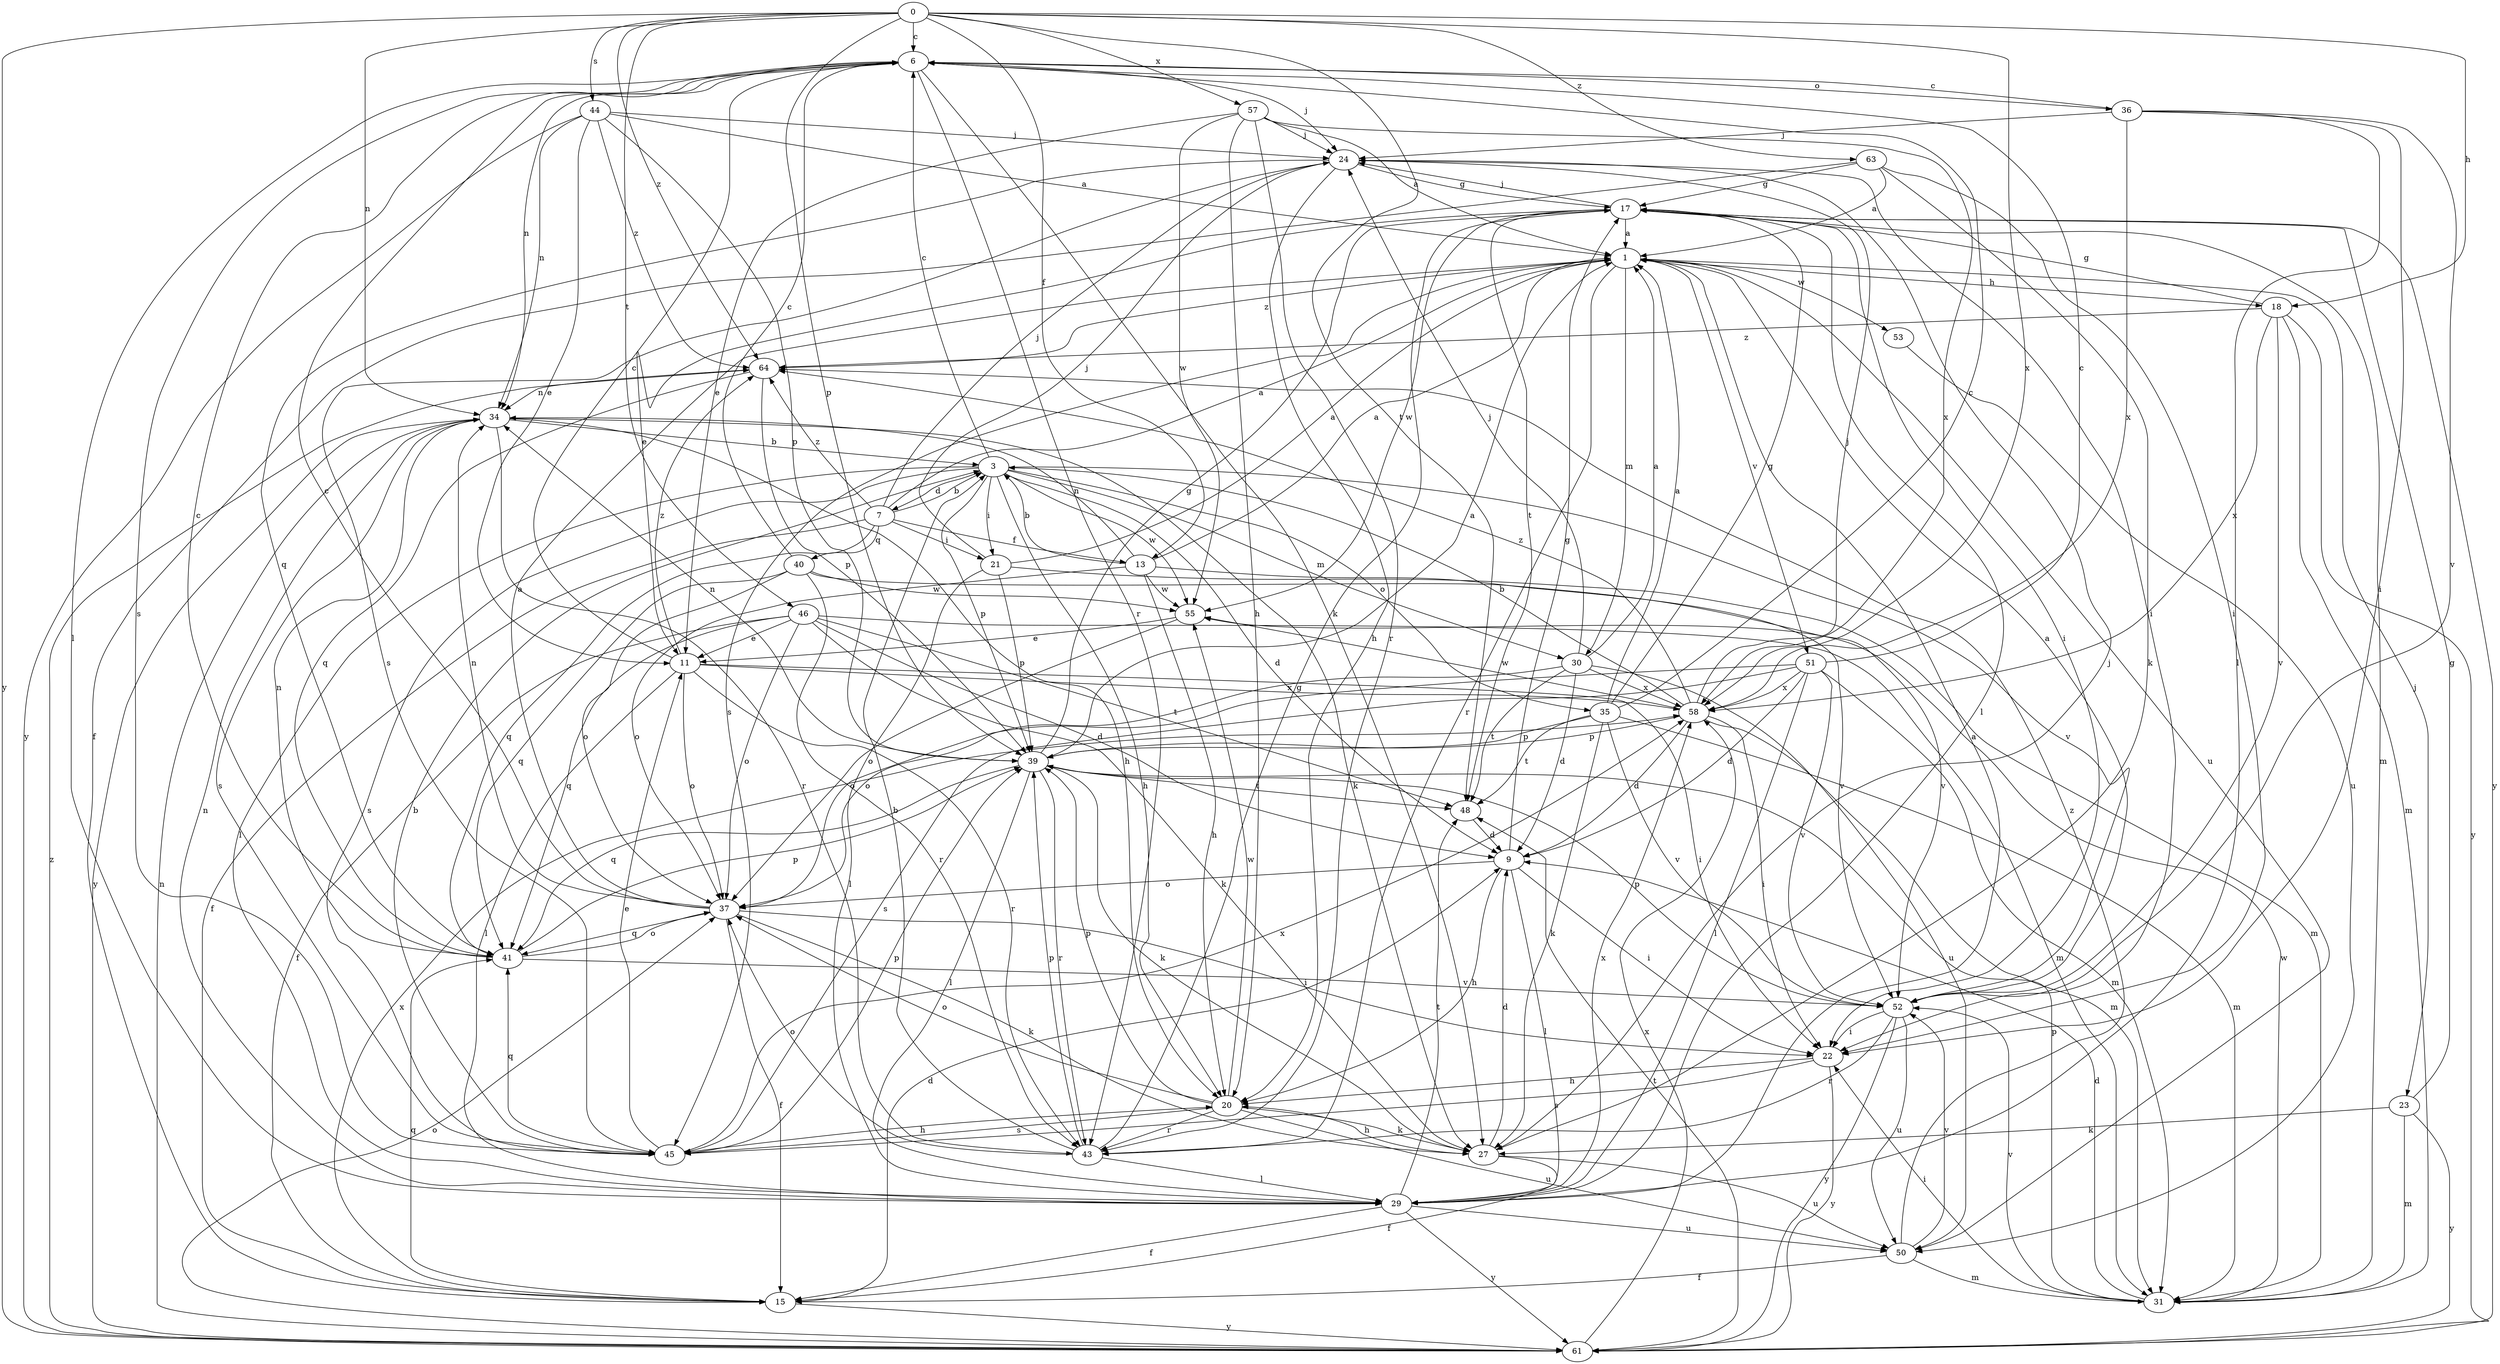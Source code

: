 strict digraph  {
0;
1;
3;
6;
7;
9;
11;
13;
15;
17;
18;
20;
21;
22;
23;
24;
27;
29;
30;
31;
34;
35;
36;
37;
39;
40;
41;
43;
44;
45;
46;
48;
50;
51;
52;
53;
55;
57;
58;
61;
63;
64;
0 -> 6  [label=c];
0 -> 13  [label=f];
0 -> 18  [label=h];
0 -> 34  [label=n];
0 -> 39  [label=p];
0 -> 44  [label=s];
0 -> 46  [label=t];
0 -> 48  [label=t];
0 -> 57  [label=x];
0 -> 58  [label=x];
0 -> 61  [label=y];
0 -> 63  [label=z];
0 -> 64  [label=z];
1 -> 18  [label=h];
1 -> 23  [label=j];
1 -> 30  [label=m];
1 -> 43  [label=r];
1 -> 45  [label=s];
1 -> 50  [label=u];
1 -> 51  [label=v];
1 -> 53  [label=w];
1 -> 64  [label=z];
3 -> 6  [label=c];
3 -> 7  [label=d];
3 -> 9  [label=d];
3 -> 20  [label=h];
3 -> 21  [label=i];
3 -> 29  [label=l];
3 -> 30  [label=m];
3 -> 35  [label=o];
3 -> 39  [label=p];
3 -> 45  [label=s];
3 -> 52  [label=v];
3 -> 55  [label=w];
6 -> 24  [label=j];
6 -> 27  [label=k];
6 -> 29  [label=l];
6 -> 34  [label=n];
6 -> 36  [label=o];
6 -> 43  [label=r];
6 -> 45  [label=s];
7 -> 1  [label=a];
7 -> 3  [label=b];
7 -> 13  [label=f];
7 -> 15  [label=f];
7 -> 21  [label=i];
7 -> 24  [label=j];
7 -> 40  [label=q];
7 -> 41  [label=q];
7 -> 64  [label=z];
9 -> 17  [label=g];
9 -> 20  [label=h];
9 -> 22  [label=i];
9 -> 29  [label=l];
9 -> 37  [label=o];
11 -> 6  [label=c];
11 -> 22  [label=i];
11 -> 29  [label=l];
11 -> 37  [label=o];
11 -> 43  [label=r];
11 -> 58  [label=x];
11 -> 64  [label=z];
13 -> 1  [label=a];
13 -> 3  [label=b];
13 -> 20  [label=h];
13 -> 34  [label=n];
13 -> 37  [label=o];
13 -> 52  [label=v];
13 -> 55  [label=w];
15 -> 9  [label=d];
15 -> 41  [label=q];
15 -> 58  [label=x];
15 -> 61  [label=y];
17 -> 1  [label=a];
17 -> 11  [label=e];
17 -> 22  [label=i];
17 -> 24  [label=j];
17 -> 29  [label=l];
17 -> 31  [label=m];
17 -> 48  [label=t];
17 -> 55  [label=w];
17 -> 61  [label=y];
18 -> 17  [label=g];
18 -> 31  [label=m];
18 -> 52  [label=v];
18 -> 58  [label=x];
18 -> 61  [label=y];
18 -> 64  [label=z];
20 -> 27  [label=k];
20 -> 37  [label=o];
20 -> 39  [label=p];
20 -> 43  [label=r];
20 -> 45  [label=s];
20 -> 50  [label=u];
20 -> 55  [label=w];
21 -> 1  [label=a];
21 -> 24  [label=j];
21 -> 29  [label=l];
21 -> 31  [label=m];
21 -> 39  [label=p];
22 -> 20  [label=h];
22 -> 45  [label=s];
22 -> 61  [label=y];
23 -> 17  [label=g];
23 -> 27  [label=k];
23 -> 31  [label=m];
23 -> 61  [label=y];
24 -> 17  [label=g];
24 -> 20  [label=h];
24 -> 22  [label=i];
24 -> 41  [label=q];
24 -> 45  [label=s];
27 -> 9  [label=d];
27 -> 15  [label=f];
27 -> 20  [label=h];
27 -> 24  [label=j];
27 -> 50  [label=u];
29 -> 1  [label=a];
29 -> 15  [label=f];
29 -> 34  [label=n];
29 -> 48  [label=t];
29 -> 50  [label=u];
29 -> 58  [label=x];
29 -> 61  [label=y];
30 -> 1  [label=a];
30 -> 9  [label=d];
30 -> 24  [label=j];
30 -> 37  [label=o];
30 -> 48  [label=t];
30 -> 50  [label=u];
30 -> 58  [label=x];
31 -> 9  [label=d];
31 -> 22  [label=i];
31 -> 39  [label=p];
31 -> 52  [label=v];
31 -> 55  [label=w];
34 -> 3  [label=b];
34 -> 20  [label=h];
34 -> 27  [label=k];
34 -> 43  [label=r];
34 -> 45  [label=s];
34 -> 61  [label=y];
35 -> 1  [label=a];
35 -> 6  [label=c];
35 -> 17  [label=g];
35 -> 27  [label=k];
35 -> 31  [label=m];
35 -> 39  [label=p];
35 -> 48  [label=t];
35 -> 52  [label=v];
36 -> 6  [label=c];
36 -> 22  [label=i];
36 -> 24  [label=j];
36 -> 29  [label=l];
36 -> 52  [label=v];
36 -> 58  [label=x];
37 -> 1  [label=a];
37 -> 6  [label=c];
37 -> 15  [label=f];
37 -> 22  [label=i];
37 -> 27  [label=k];
37 -> 34  [label=n];
37 -> 41  [label=q];
39 -> 1  [label=a];
39 -> 17  [label=g];
39 -> 27  [label=k];
39 -> 29  [label=l];
39 -> 34  [label=n];
39 -> 41  [label=q];
39 -> 43  [label=r];
39 -> 48  [label=t];
40 -> 6  [label=c];
40 -> 37  [label=o];
40 -> 41  [label=q];
40 -> 43  [label=r];
40 -> 52  [label=v];
40 -> 55  [label=w];
41 -> 6  [label=c];
41 -> 34  [label=n];
41 -> 37  [label=o];
41 -> 39  [label=p];
41 -> 52  [label=v];
43 -> 3  [label=b];
43 -> 17  [label=g];
43 -> 29  [label=l];
43 -> 37  [label=o];
43 -> 39  [label=p];
44 -> 1  [label=a];
44 -> 11  [label=e];
44 -> 24  [label=j];
44 -> 34  [label=n];
44 -> 39  [label=p];
44 -> 61  [label=y];
44 -> 64  [label=z];
45 -> 3  [label=b];
45 -> 11  [label=e];
45 -> 20  [label=h];
45 -> 39  [label=p];
45 -> 41  [label=q];
45 -> 58  [label=x];
46 -> 9  [label=d];
46 -> 11  [label=e];
46 -> 15  [label=f];
46 -> 27  [label=k];
46 -> 31  [label=m];
46 -> 37  [label=o];
46 -> 41  [label=q];
46 -> 48  [label=t];
48 -> 9  [label=d];
50 -> 15  [label=f];
50 -> 31  [label=m];
50 -> 52  [label=v];
50 -> 64  [label=z];
51 -> 6  [label=c];
51 -> 9  [label=d];
51 -> 29  [label=l];
51 -> 31  [label=m];
51 -> 37  [label=o];
51 -> 45  [label=s];
51 -> 52  [label=v];
51 -> 58  [label=x];
52 -> 1  [label=a];
52 -> 22  [label=i];
52 -> 39  [label=p];
52 -> 43  [label=r];
52 -> 50  [label=u];
52 -> 61  [label=y];
53 -> 50  [label=u];
55 -> 11  [label=e];
55 -> 37  [label=o];
57 -> 1  [label=a];
57 -> 11  [label=e];
57 -> 20  [label=h];
57 -> 24  [label=j];
57 -> 43  [label=r];
57 -> 55  [label=w];
57 -> 58  [label=x];
58 -> 3  [label=b];
58 -> 9  [label=d];
58 -> 22  [label=i];
58 -> 24  [label=j];
58 -> 31  [label=m];
58 -> 39  [label=p];
58 -> 55  [label=w];
58 -> 64  [label=z];
61 -> 34  [label=n];
61 -> 37  [label=o];
61 -> 48  [label=t];
61 -> 58  [label=x];
61 -> 64  [label=z];
63 -> 1  [label=a];
63 -> 15  [label=f];
63 -> 17  [label=g];
63 -> 22  [label=i];
63 -> 27  [label=k];
64 -> 34  [label=n];
64 -> 39  [label=p];
64 -> 41  [label=q];
}
